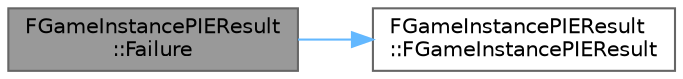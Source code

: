 digraph "FGameInstancePIEResult::Failure"
{
 // INTERACTIVE_SVG=YES
 // LATEX_PDF_SIZE
  bgcolor="transparent";
  edge [fontname=Helvetica,fontsize=10,labelfontname=Helvetica,labelfontsize=10];
  node [fontname=Helvetica,fontsize=10,shape=box,height=0.2,width=0.4];
  rankdir="LR";
  Node1 [id="Node000001",label="FGameInstancePIEResult\l::Failure",height=0.2,width=0.4,color="gray40", fillcolor="grey60", style="filled", fontcolor="black",tooltip=" "];
  Node1 -> Node2 [id="edge1_Node000001_Node000002",color="steelblue1",style="solid",tooltip=" "];
  Node2 [id="Node000002",label="FGameInstancePIEResult\l::FGameInstancePIEResult",height=0.2,width=0.4,color="grey40", fillcolor="white", style="filled",URL="$d2/d11/structFGameInstancePIEResult.html#a6cd8e342b0d556a8e6998c5b60790748",tooltip=" "];
}
